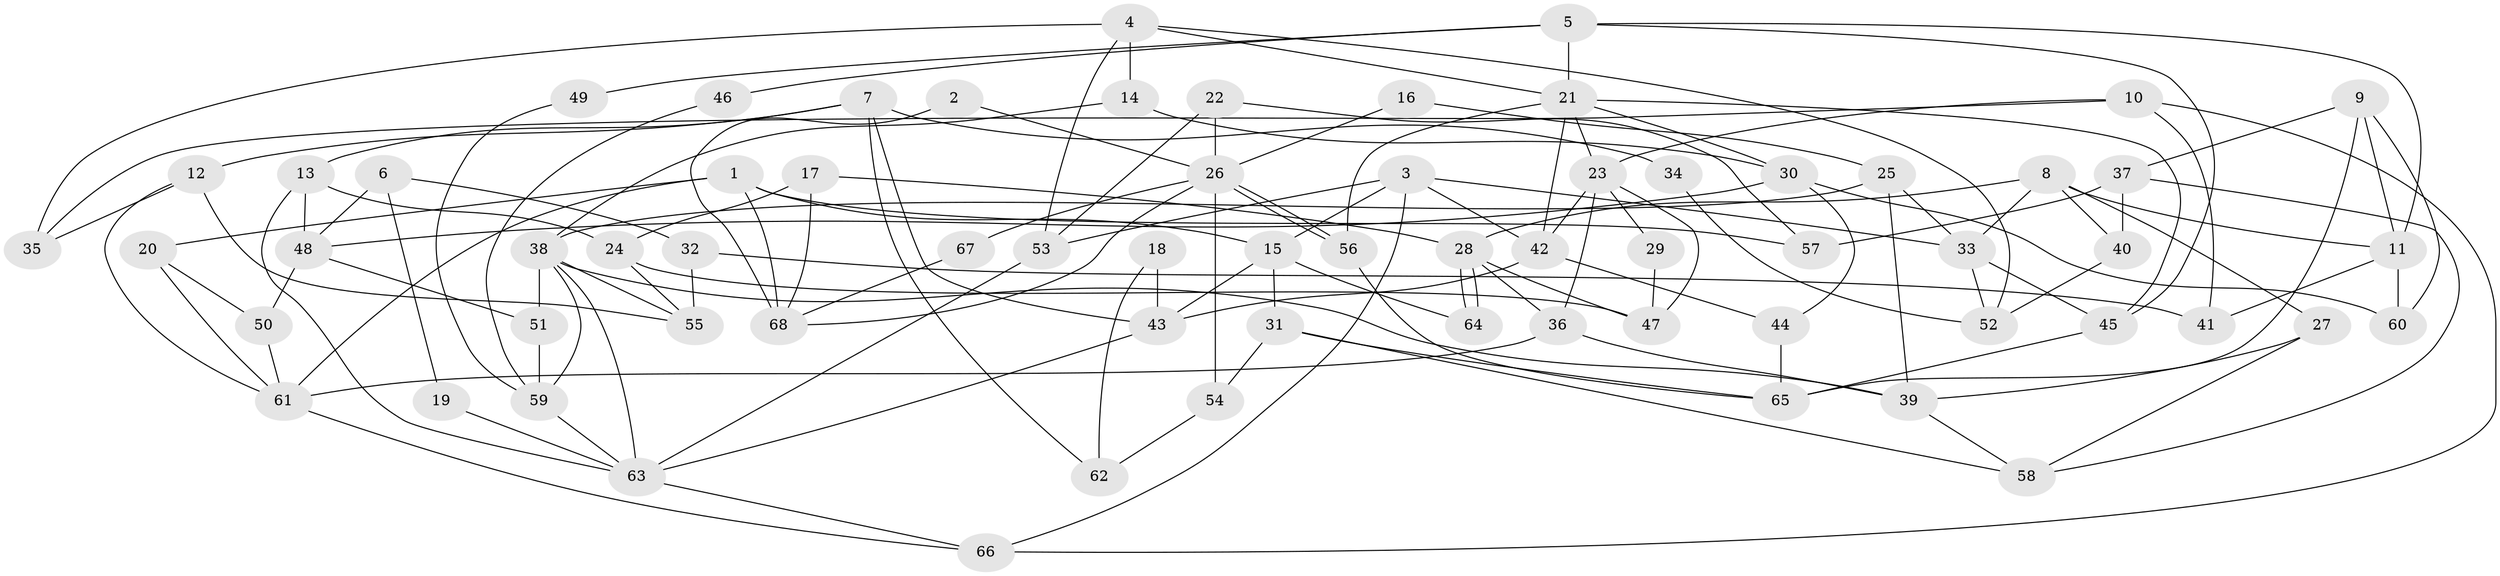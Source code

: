 // coarse degree distribution, {4: 0.20454545454545456, 2: 0.06818181818181818, 7: 0.045454545454545456, 6: 0.09090909090909091, 3: 0.25, 5: 0.20454545454545456, 8: 0.06818181818181818, 10: 0.022727272727272728, 9: 0.045454545454545456}
// Generated by graph-tools (version 1.1) at 2025/52/02/27/25 19:52:02]
// undirected, 68 vertices, 136 edges
graph export_dot {
graph [start="1"]
  node [color=gray90,style=filled];
  1;
  2;
  3;
  4;
  5;
  6;
  7;
  8;
  9;
  10;
  11;
  12;
  13;
  14;
  15;
  16;
  17;
  18;
  19;
  20;
  21;
  22;
  23;
  24;
  25;
  26;
  27;
  28;
  29;
  30;
  31;
  32;
  33;
  34;
  35;
  36;
  37;
  38;
  39;
  40;
  41;
  42;
  43;
  44;
  45;
  46;
  47;
  48;
  49;
  50;
  51;
  52;
  53;
  54;
  55;
  56;
  57;
  58;
  59;
  60;
  61;
  62;
  63;
  64;
  65;
  66;
  67;
  68;
  1 -- 57;
  1 -- 61;
  1 -- 15;
  1 -- 20;
  1 -- 68;
  2 -- 68;
  2 -- 26;
  3 -- 42;
  3 -- 66;
  3 -- 15;
  3 -- 33;
  3 -- 53;
  4 -- 21;
  4 -- 52;
  4 -- 14;
  4 -- 35;
  4 -- 53;
  5 -- 21;
  5 -- 11;
  5 -- 45;
  5 -- 46;
  5 -- 49;
  6 -- 48;
  6 -- 32;
  6 -- 19;
  7 -- 13;
  7 -- 12;
  7 -- 34;
  7 -- 43;
  7 -- 62;
  8 -- 28;
  8 -- 33;
  8 -- 11;
  8 -- 27;
  8 -- 40;
  9 -- 11;
  9 -- 65;
  9 -- 37;
  9 -- 60;
  10 -- 23;
  10 -- 66;
  10 -- 35;
  10 -- 41;
  11 -- 60;
  11 -- 41;
  12 -- 55;
  12 -- 35;
  12 -- 61;
  13 -- 48;
  13 -- 63;
  13 -- 24;
  14 -- 30;
  14 -- 38;
  15 -- 31;
  15 -- 43;
  15 -- 64;
  16 -- 25;
  16 -- 26;
  17 -- 28;
  17 -- 24;
  17 -- 68;
  18 -- 62;
  18 -- 43;
  19 -- 63;
  20 -- 50;
  20 -- 61;
  21 -- 45;
  21 -- 42;
  21 -- 23;
  21 -- 30;
  21 -- 56;
  22 -- 53;
  22 -- 26;
  22 -- 57;
  23 -- 36;
  23 -- 29;
  23 -- 42;
  23 -- 47;
  24 -- 47;
  24 -- 55;
  25 -- 38;
  25 -- 39;
  25 -- 33;
  26 -- 68;
  26 -- 56;
  26 -- 56;
  26 -- 54;
  26 -- 67;
  27 -- 58;
  27 -- 39;
  28 -- 64;
  28 -- 64;
  28 -- 36;
  28 -- 47;
  29 -- 47;
  30 -- 44;
  30 -- 48;
  30 -- 60;
  31 -- 65;
  31 -- 54;
  31 -- 58;
  32 -- 41;
  32 -- 55;
  33 -- 45;
  33 -- 52;
  34 -- 52;
  36 -- 61;
  36 -- 39;
  37 -- 58;
  37 -- 40;
  37 -- 57;
  38 -- 63;
  38 -- 39;
  38 -- 51;
  38 -- 55;
  38 -- 59;
  39 -- 58;
  40 -- 52;
  42 -- 43;
  42 -- 44;
  43 -- 63;
  44 -- 65;
  45 -- 65;
  46 -- 59;
  48 -- 51;
  48 -- 50;
  49 -- 59;
  50 -- 61;
  51 -- 59;
  53 -- 63;
  54 -- 62;
  56 -- 65;
  59 -- 63;
  61 -- 66;
  63 -- 66;
  67 -- 68;
}
